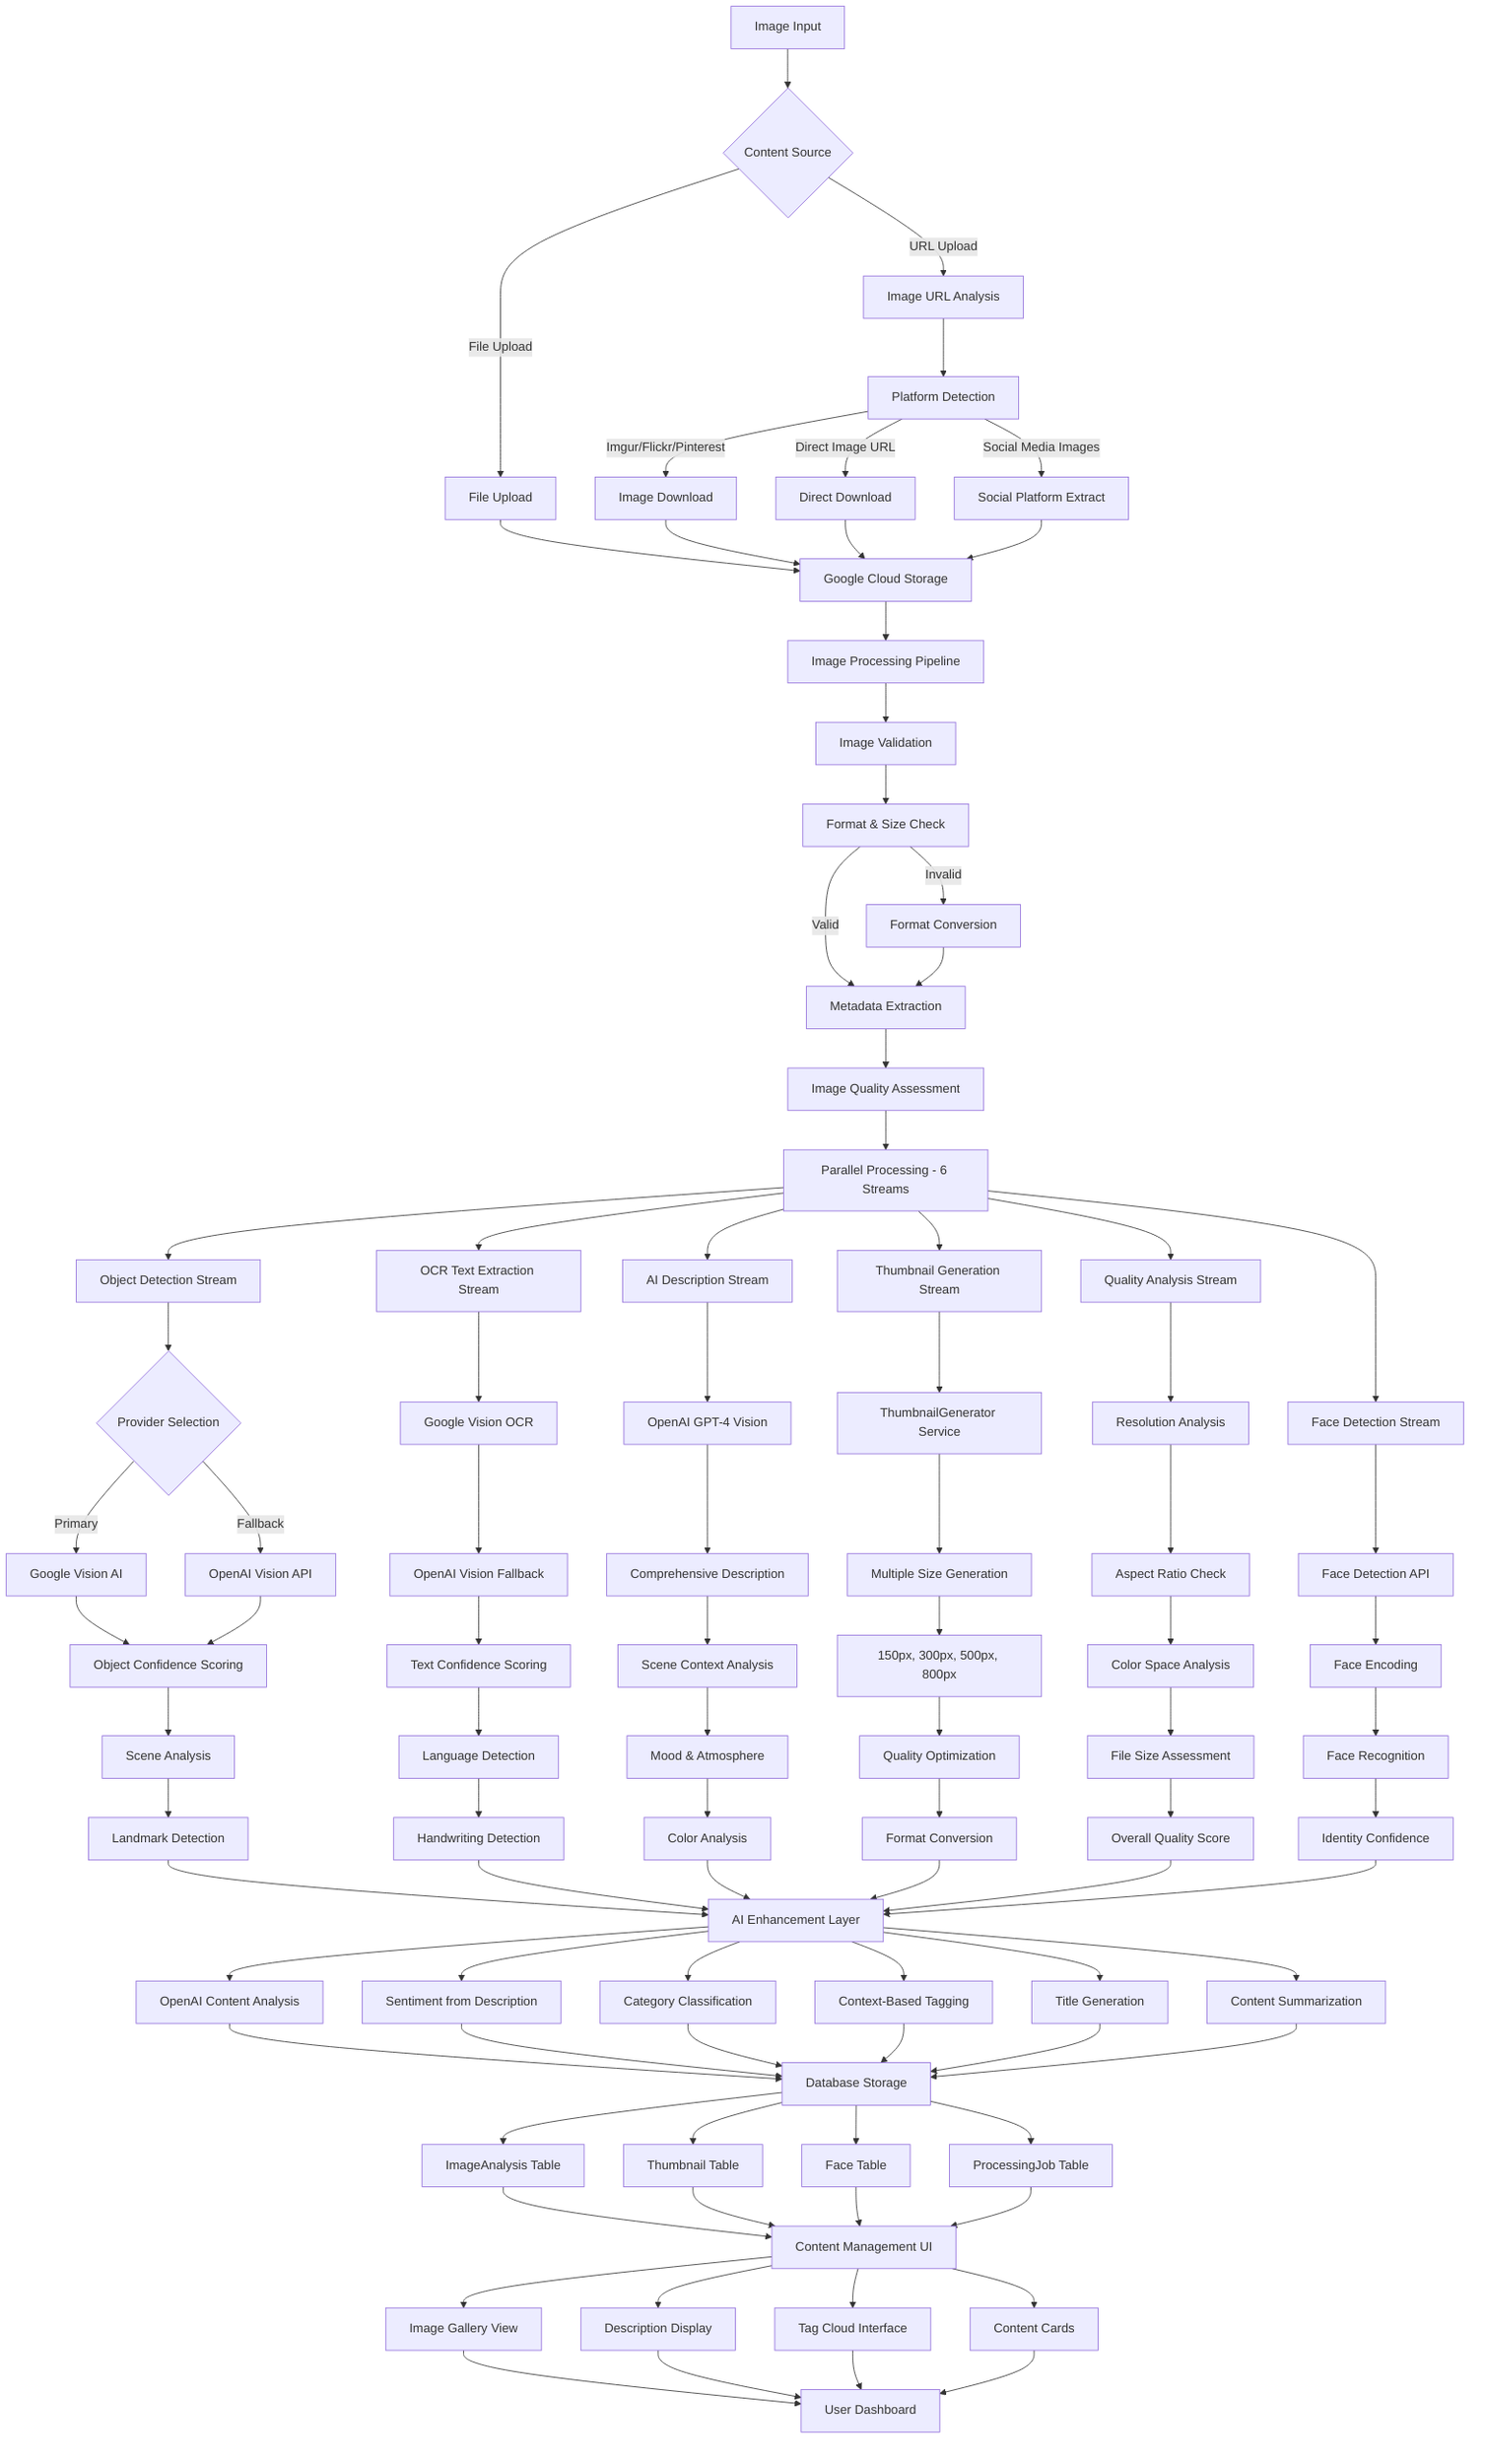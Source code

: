 graph TD
    A[Image Input] --> B{Content Source}
    B -->|URL Upload| C[Image URL Analysis]
    B -->|File Upload| D[File Upload]
    
    C --> E[Platform Detection]
    E -->|Imgur/Flickr/Pinterest| F[Image Download]
    E -->|Direct Image URL| G[Direct Download]
    E -->|Social Media Images| H[Social Platform Extract]
    
    D --> I[Google Cloud Storage]
    F --> I
    G --> I
    H --> I
    
    I --> J[Image Processing Pipeline]
    
    J --> K[Image Validation]
    K --> L[Format & Size Check]
    L -->|Valid| M[Metadata Extraction]
    L -->|Invalid| N[Format Conversion]
    N --> M
    
    M --> O[Image Quality Assessment]
    O --> P[Parallel Processing - 6 Streams]
    
    P --> Q1[Object Detection Stream]
    P --> Q2[OCR Text Extraction Stream]
    P --> Q3[AI Description Stream]
    P --> Q4[Thumbnail Generation Stream]
    P --> Q5[Quality Analysis Stream]
    P --> Q6[Face Detection Stream]
    
    Q1 --> R1{Provider Selection}
    R1 -->|Primary| S1[Google Vision AI]
    R1 -->|Fallback| T1[OpenAI Vision API]
    
    S1 --> U1[Object Confidence Scoring]
    T1 --> U1
    U1 --> V1[Scene Analysis]
    V1 --> W1[Landmark Detection]
    
    Q2 --> R2[Google Vision OCR]
    R2 --> S2[OpenAI Vision Fallback]
    S2 --> T2[Text Confidence Scoring]
    T2 --> U2[Language Detection]
    U2 --> V2[Handwriting Detection]
    
    Q3 --> R3[OpenAI GPT-4 Vision]
    R3 --> S3[Comprehensive Description]
    S3 --> T3[Scene Context Analysis]
    T3 --> U3[Mood & Atmosphere]
    U3 --> V3[Color Analysis]
    
    Q4 --> R4[ThumbnailGenerator Service]
    R4 --> S4[Multiple Size Generation]
    S4 --> T4[150px, 300px, 500px, 800px]
    T4 --> U4[Quality Optimization]
    U4 --> V4[Format Conversion]
    
    Q5 --> R5[Resolution Analysis]
    R5 --> S5[Aspect Ratio Check]
    S5 --> T5[Color Space Analysis]
    T5 --> U5[File Size Assessment]
    U5 --> V5[Overall Quality Score]
    
    Q6 --> R6[Face Detection API]
    R6 --> S6[Face Encoding]
    S6 --> T6[Face Recognition]
    T6 --> U6[Identity Confidence]
    
    W1 --> X[AI Enhancement Layer]
    V2 --> X
    V3 --> X
    V4 --> X
    V5 --> X
    U6 --> X
    
    X --> Y1[OpenAI Content Analysis]
    X --> Y2[Sentiment from Description]
    X --> Y3[Category Classification]
    X --> Y4[Context-Based Tagging]
    X --> Y5[Title Generation]
    X --> Y6[Content Summarization]
    
    Y1 --> Z[Database Storage]
    Y2 --> Z
    Y3 --> Z
    Y4 --> Z
    Y5 --> Z
    Y6 --> Z
    
    Z --> AA[ImageAnalysis Table]
    Z --> BB[Thumbnail Table]
    Z --> CC[Face Table]
    Z --> DD[ProcessingJob Table]
    
    AA --> EE[Content Management UI]
    BB --> EE
    CC --> EE
    DD --> EE
    
    EE --> FF[Image Gallery View]
    EE --> GG[Description Display]
    EE --> HH[Tag Cloud Interface]
    EE --> II[Content Cards]
    
    FF --> JJ[User Dashboard]
    GG --> JJ
    HH --> JJ
    II --> JJ